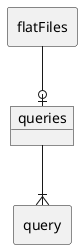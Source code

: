 @startuml
allowmixing
skinparam linetype ortho

rectangle "flatFiles" as p1
rectangle "query" as c1
object "queries" as e
p1 --o| e
e --|{ c1
@enduml